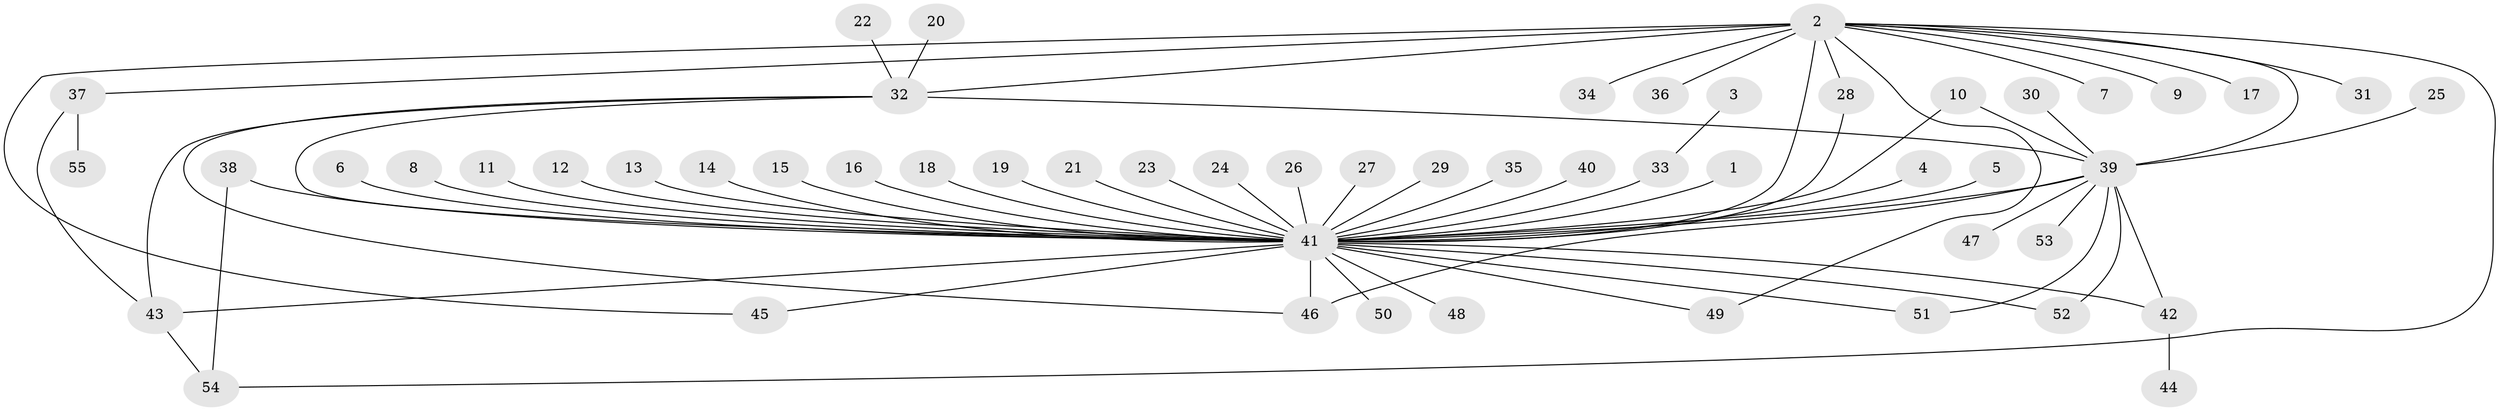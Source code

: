 // original degree distribution, {8: 0.00909090909090909, 11: 0.01818181818181818, 48: 0.00909090909090909, 4: 0.045454545454545456, 5: 0.06363636363636363, 1: 0.5272727272727272, 3: 0.12727272727272726, 15: 0.00909090909090909, 2: 0.19090909090909092}
// Generated by graph-tools (version 1.1) at 2025/26/03/09/25 03:26:03]
// undirected, 55 vertices, 70 edges
graph export_dot {
graph [start="1"]
  node [color=gray90,style=filled];
  1;
  2;
  3;
  4;
  5;
  6;
  7;
  8;
  9;
  10;
  11;
  12;
  13;
  14;
  15;
  16;
  17;
  18;
  19;
  20;
  21;
  22;
  23;
  24;
  25;
  26;
  27;
  28;
  29;
  30;
  31;
  32;
  33;
  34;
  35;
  36;
  37;
  38;
  39;
  40;
  41;
  42;
  43;
  44;
  45;
  46;
  47;
  48;
  49;
  50;
  51;
  52;
  53;
  54;
  55;
  1 -- 41 [weight=1.0];
  2 -- 7 [weight=1.0];
  2 -- 9 [weight=1.0];
  2 -- 17 [weight=1.0];
  2 -- 28 [weight=1.0];
  2 -- 31 [weight=1.0];
  2 -- 32 [weight=1.0];
  2 -- 34 [weight=1.0];
  2 -- 36 [weight=1.0];
  2 -- 37 [weight=1.0];
  2 -- 39 [weight=1.0];
  2 -- 41 [weight=3.0];
  2 -- 45 [weight=1.0];
  2 -- 49 [weight=1.0];
  2 -- 54 [weight=1.0];
  3 -- 33 [weight=1.0];
  4 -- 41 [weight=1.0];
  5 -- 41 [weight=1.0];
  6 -- 41 [weight=1.0];
  8 -- 41 [weight=1.0];
  10 -- 39 [weight=1.0];
  10 -- 41 [weight=1.0];
  11 -- 41 [weight=1.0];
  12 -- 41 [weight=1.0];
  13 -- 41 [weight=1.0];
  14 -- 41 [weight=1.0];
  15 -- 41 [weight=1.0];
  16 -- 41 [weight=1.0];
  18 -- 41 [weight=1.0];
  19 -- 41 [weight=1.0];
  20 -- 32 [weight=1.0];
  21 -- 41 [weight=1.0];
  22 -- 32 [weight=1.0];
  23 -- 41 [weight=1.0];
  24 -- 41 [weight=1.0];
  25 -- 39 [weight=1.0];
  26 -- 41 [weight=1.0];
  27 -- 41 [weight=1.0];
  28 -- 41 [weight=1.0];
  29 -- 41 [weight=1.0];
  30 -- 39 [weight=1.0];
  32 -- 39 [weight=3.0];
  32 -- 41 [weight=2.0];
  32 -- 43 [weight=1.0];
  32 -- 46 [weight=1.0];
  33 -- 41 [weight=1.0];
  35 -- 41 [weight=1.0];
  37 -- 43 [weight=1.0];
  37 -- 55 [weight=1.0];
  38 -- 41 [weight=3.0];
  38 -- 54 [weight=1.0];
  39 -- 41 [weight=2.0];
  39 -- 42 [weight=2.0];
  39 -- 46 [weight=3.0];
  39 -- 47 [weight=1.0];
  39 -- 51 [weight=1.0];
  39 -- 52 [weight=1.0];
  39 -- 53 [weight=2.0];
  40 -- 41 [weight=1.0];
  41 -- 42 [weight=2.0];
  41 -- 43 [weight=2.0];
  41 -- 45 [weight=1.0];
  41 -- 46 [weight=1.0];
  41 -- 48 [weight=1.0];
  41 -- 49 [weight=1.0];
  41 -- 50 [weight=1.0];
  41 -- 51 [weight=1.0];
  41 -- 52 [weight=1.0];
  42 -- 44 [weight=1.0];
  43 -- 54 [weight=1.0];
}
